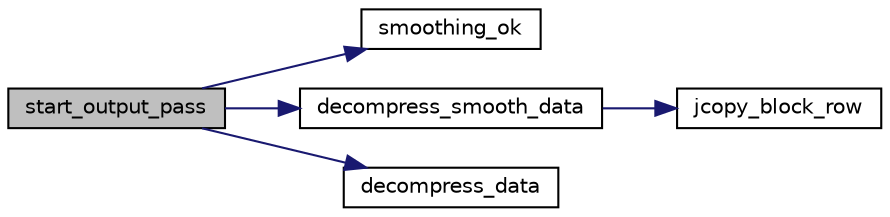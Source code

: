 digraph "start_output_pass"
{
 // LATEX_PDF_SIZE
  bgcolor="transparent";
  edge [fontname="Helvetica",fontsize="10",labelfontname="Helvetica",labelfontsize="10"];
  node [fontname="Helvetica",fontsize="10",shape=record];
  rankdir="LR";
  Node67 [label="start_output_pass",height=0.2,width=0.4,color="black", fillcolor="grey75", style="filled", fontcolor="black",tooltip=" "];
  Node67 -> Node68 [color="midnightblue",fontsize="10",style="solid",fontname="Helvetica"];
  Node68 [label="smoothing_ok",height=0.2,width=0.4,color="black",URL="$jdcoefct_8c.html#aa5031be4b254dc2a2b20d38c259d5919",tooltip=" "];
  Node67 -> Node69 [color="midnightblue",fontsize="10",style="solid",fontname="Helvetica"];
  Node69 [label="decompress_smooth_data",height=0.2,width=0.4,color="black",URL="$jdcoefct_8c.html#af86ac2b972c76d8b0421acf9565750ba",tooltip=" "];
  Node69 -> Node70 [color="midnightblue",fontsize="10",style="solid",fontname="Helvetica"];
  Node70 [label="jcopy_block_row",height=0.2,width=0.4,color="black",URL="$jutils_8c.html#a6aad126647ba708534f3be1676d29efb",tooltip=" "];
  Node67 -> Node71 [color="midnightblue",fontsize="10",style="solid",fontname="Helvetica"];
  Node71 [label="decompress_data",height=0.2,width=0.4,color="black",URL="$jdcoefct_8c.html#aeb3959a425ae15d61d141f82da1087aa",tooltip=" "];
}
